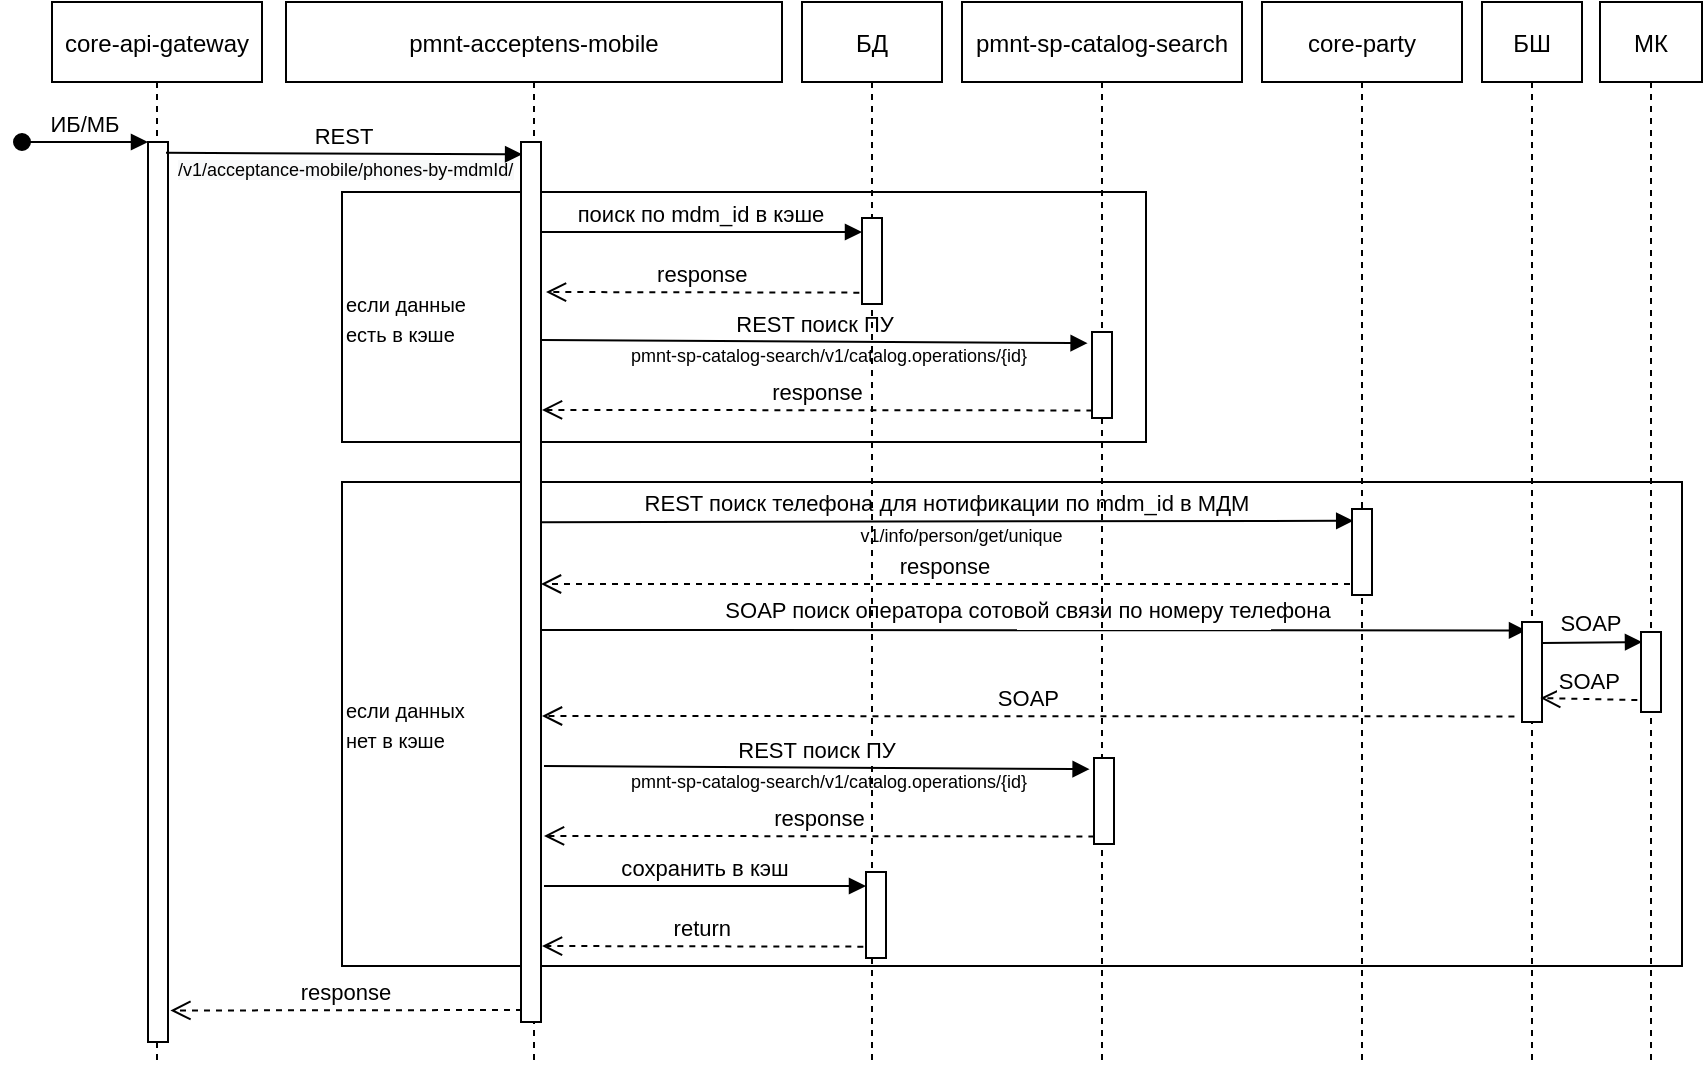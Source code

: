 <mxfile version="15.5.9" type="github">
  <diagram id="kgpKYQtTHZ0yAKxKKP6v" name="Page-1">
    <mxGraphModel dx="1888" dy="521" grid="1" gridSize="10" guides="1" tooltips="1" connect="1" arrows="1" fold="1" page="1" pageScale="1" pageWidth="850" pageHeight="1100" math="0" shadow="0">
      <root>
        <mxCell id="0" />
        <mxCell id="1" parent="0" />
        <mxCell id="2X8ocmBGrffsRyVZczDk-34" value="&lt;font style=&quot;font-size: 10px&quot;&gt;если данных&lt;br&gt;нет в кэше&lt;/font&gt;" style="rounded=0;whiteSpace=wrap;html=1;align=left;" parent="1" vertex="1">
          <mxGeometry x="-680" y="260" width="670" height="242" as="geometry" />
        </mxCell>
        <mxCell id="3nuBFxr9cyL0pnOWT2aG-1" value="core-api-gateway" style="shape=umlLifeline;perimeter=lifelinePerimeter;container=1;collapsible=0;recursiveResize=0;rounded=0;shadow=0;strokeWidth=1;" parent="1" vertex="1">
          <mxGeometry x="-825" y="20" width="105" height="530" as="geometry" />
        </mxCell>
        <mxCell id="3nuBFxr9cyL0pnOWT2aG-2" value="" style="points=[];perimeter=orthogonalPerimeter;rounded=0;shadow=0;strokeWidth=1;" parent="3nuBFxr9cyL0pnOWT2aG-1" vertex="1">
          <mxGeometry x="48" y="70" width="10" height="450" as="geometry" />
        </mxCell>
        <mxCell id="3nuBFxr9cyL0pnOWT2aG-3" value="ИБ/МБ" style="verticalAlign=bottom;startArrow=oval;endArrow=block;startSize=8;shadow=0;strokeWidth=1;" parent="3nuBFxr9cyL0pnOWT2aG-1" target="3nuBFxr9cyL0pnOWT2aG-2" edge="1">
          <mxGeometry relative="1" as="geometry">
            <mxPoint x="-15" y="70" as="sourcePoint" />
          </mxGeometry>
        </mxCell>
        <mxCell id="dd9beqFMhDLrq-Xvyk_Y-9" value="&lt;span style=&quot;color: rgb(0 , 0 , 0) ; font-family: &amp;#34;helvetica&amp;#34; ; font-size: 9px ; font-style: normal ; font-weight: 400 ; letter-spacing: normal ; text-align: center ; text-indent: 0px ; text-transform: none ; word-spacing: 0px ; background-color: rgb(248 , 249 , 250) ; display: inline ; float: none&quot;&gt;/v1/acceptance-mobile/phones-by-mdmId/&lt;/span&gt;" style="text;whiteSpace=wrap;html=1;fontSize=9;" vertex="1" parent="3nuBFxr9cyL0pnOWT2aG-1">
          <mxGeometry x="61" y="72" width="170" height="30" as="geometry" />
        </mxCell>
        <mxCell id="3nuBFxr9cyL0pnOWT2aG-5" value="pmnt-acceptens-mobile" style="shape=umlLifeline;perimeter=lifelinePerimeter;container=1;collapsible=0;recursiveResize=0;rounded=0;shadow=0;strokeWidth=1;" parent="1" vertex="1">
          <mxGeometry x="-708" y="20" width="248" height="530" as="geometry" />
        </mxCell>
        <mxCell id="2X8ocmBGrffsRyVZczDk-13" value="&lt;font style=&quot;font-size: 10px&quot;&gt;если данные &lt;br&gt;есть в кэше&lt;/font&gt;" style="rounded=0;whiteSpace=wrap;html=1;align=left;" parent="3nuBFxr9cyL0pnOWT2aG-5" vertex="1">
          <mxGeometry x="28" y="95" width="402" height="125" as="geometry" />
        </mxCell>
        <mxCell id="3nuBFxr9cyL0pnOWT2aG-6" value="" style="points=[];perimeter=orthogonalPerimeter;rounded=0;shadow=0;strokeWidth=1;" parent="3nuBFxr9cyL0pnOWT2aG-5" vertex="1">
          <mxGeometry x="117.5" y="70" width="10" height="440" as="geometry" />
        </mxCell>
        <mxCell id="2X8ocmBGrffsRyVZczDk-21" value="REST поиск телефона для нотификации по mdm_id в МДМ" style="verticalAlign=bottom;endArrow=block;shadow=0;strokeWidth=1;entryX=0.06;entryY=0.137;entryDx=0;entryDy=0;entryPerimeter=0;" parent="3nuBFxr9cyL0pnOWT2aG-5" edge="1" target="dd9beqFMhDLrq-Xvyk_Y-15">
          <mxGeometry relative="1" as="geometry">
            <mxPoint x="127.5" y="260.08" as="sourcePoint" />
            <mxPoint x="527.5" y="260" as="targetPoint" />
          </mxGeometry>
        </mxCell>
        <mxCell id="dd9beqFMhDLrq-Xvyk_Y-4" value="&lt;span style=&quot;background-color: rgb(255 , 255 , 255)&quot;&gt;&lt;font style=&quot;font-size: 9px&quot;&gt;pmnt-sp-catalog-search/v1/catalog.operations/{id}&lt;/font&gt;&lt;/span&gt;" style="text;html=1;resizable=0;autosize=1;align=center;verticalAlign=middle;points=[];fillColor=none;strokeColor=none;rounded=0;fontSize=9;" vertex="1" parent="3nuBFxr9cyL0pnOWT2aG-5">
          <mxGeometry x="166" y="167" width="210" height="20" as="geometry" />
        </mxCell>
        <mxCell id="2X8ocmBGrffsRyVZczDk-26" value="SOAP поиск оператора сотовой связи по номеру телефона" style="verticalAlign=bottom;endArrow=block;shadow=0;strokeWidth=1;entryX=0.2;entryY=0.204;entryDx=0;entryDy=0;entryPerimeter=0;" parent="3nuBFxr9cyL0pnOWT2aG-5" edge="1">
          <mxGeometry x="-0.012" y="1" relative="1" as="geometry">
            <mxPoint x="127.5" y="314" as="sourcePoint" />
            <mxPoint x="620" y="314.2" as="targetPoint" />
            <mxPoint as="offset" />
          </mxGeometry>
        </mxCell>
        <mxCell id="dd9beqFMhDLrq-Xvyk_Y-21" value="&lt;span style=&quot;background-color: rgb(255 , 255 , 255)&quot;&gt;&lt;font style=&quot;font-size: 9px&quot;&gt;pmnt-sp-catalog-search/v1/catalog.operations/{id}&lt;/font&gt;&lt;/span&gt;" style="text;html=1;resizable=0;autosize=1;align=center;verticalAlign=middle;points=[];fillColor=none;strokeColor=none;rounded=0;fontSize=9;" vertex="1" parent="3nuBFxr9cyL0pnOWT2aG-5">
          <mxGeometry x="166" y="380" width="210" height="20" as="geometry" />
        </mxCell>
        <mxCell id="3nuBFxr9cyL0pnOWT2aG-8" value="REST" style="verticalAlign=bottom;endArrow=block;shadow=0;strokeWidth=1;entryX=0.055;entryY=0.014;entryDx=0;entryDy=0;entryPerimeter=0;exitX=0.9;exitY=0.012;exitDx=0;exitDy=0;exitPerimeter=0;" parent="1" target="3nuBFxr9cyL0pnOWT2aG-6" edge="1" source="3nuBFxr9cyL0pnOWT2aG-2">
          <mxGeometry relative="1" as="geometry">
            <mxPoint x="-760" y="96" as="sourcePoint" />
            <mxPoint x="-660" y="96" as="targetPoint" />
          </mxGeometry>
        </mxCell>
        <mxCell id="3nuBFxr9cyL0pnOWT2aG-9" value="REST поиск ПУ" style="verticalAlign=bottom;endArrow=block;shadow=0;strokeWidth=1;entryX=-0.22;entryY=0.13;entryDx=0;entryDy=0;entryPerimeter=0;" parent="1" target="2X8ocmBGrffsRyVZczDk-19" edge="1">
          <mxGeometry relative="1" as="geometry">
            <mxPoint x="-580" y="189" as="sourcePoint" />
            <mxPoint x="-250" y="191" as="targetPoint" />
          </mxGeometry>
        </mxCell>
        <mxCell id="3nuBFxr9cyL0pnOWT2aG-10" value="response" style="verticalAlign=bottom;endArrow=open;dashed=1;endSize=8;shadow=0;strokeWidth=1;exitX=0.02;exitY=0.912;exitDx=0;exitDy=0;exitPerimeter=0;" parent="1" edge="1" source="2X8ocmBGrffsRyVZczDk-19">
          <mxGeometry relative="1" as="geometry">
            <mxPoint x="-580" y="223.97" as="targetPoint" />
            <mxPoint x="-260" y="224" as="sourcePoint" />
          </mxGeometry>
        </mxCell>
        <mxCell id="2X8ocmBGrffsRyVZczDk-1" value="поиск по mdm_id в кэше" style="verticalAlign=bottom;endArrow=block;shadow=0;strokeWidth=1;" parent="1" edge="1">
          <mxGeometry relative="1" as="geometry">
            <mxPoint x="-581" y="135" as="sourcePoint" />
            <mxPoint x="-420" y="135" as="targetPoint" />
          </mxGeometry>
        </mxCell>
        <mxCell id="2X8ocmBGrffsRyVZczDk-6" value="БШ" style="shape=umlLifeline;perimeter=lifelinePerimeter;container=1;collapsible=0;recursiveResize=0;rounded=0;shadow=0;strokeWidth=1;" parent="1" vertex="1">
          <mxGeometry x="-110" y="20" width="50" height="530" as="geometry" />
        </mxCell>
        <mxCell id="2X8ocmBGrffsRyVZczDk-25" value="" style="points=[];perimeter=orthogonalPerimeter;rounded=0;shadow=0;strokeWidth=1;" parent="2X8ocmBGrffsRyVZczDk-6" vertex="1">
          <mxGeometry x="20" y="310" width="10" height="50" as="geometry" />
        </mxCell>
        <mxCell id="2X8ocmBGrffsRyVZczDk-27" value="SOAP" style="verticalAlign=bottom;endArrow=block;shadow=0;strokeWidth=1;" parent="2X8ocmBGrffsRyVZczDk-6" edge="1">
          <mxGeometry x="-0.012" y="1" relative="1" as="geometry">
            <mxPoint x="30" y="320.5" as="sourcePoint" />
            <mxPoint x="80" y="320" as="targetPoint" />
            <mxPoint as="offset" />
          </mxGeometry>
        </mxCell>
        <mxCell id="2X8ocmBGrffsRyVZczDk-8" value="МК" style="shape=umlLifeline;perimeter=lifelinePerimeter;container=1;collapsible=0;recursiveResize=0;rounded=0;shadow=0;strokeWidth=1;" parent="1" vertex="1">
          <mxGeometry x="-51" y="20" width="51" height="530" as="geometry" />
        </mxCell>
        <mxCell id="2X8ocmBGrffsRyVZczDk-29" value="" style="points=[];perimeter=orthogonalPerimeter;rounded=0;shadow=0;strokeWidth=1;" parent="2X8ocmBGrffsRyVZczDk-8" vertex="1">
          <mxGeometry x="20.5" y="315" width="10" height="40" as="geometry" />
        </mxCell>
        <mxCell id="2X8ocmBGrffsRyVZczDk-10" value="response" style="verticalAlign=bottom;endArrow=open;dashed=1;endSize=8;exitX=-0.133;exitY=0.844;shadow=0;strokeWidth=1;exitDx=0;exitDy=0;exitPerimeter=0;" parent="1" edge="1">
          <mxGeometry relative="1" as="geometry">
            <mxPoint x="-578" y="165" as="targetPoint" />
            <mxPoint x="-421.33" y="165.32" as="sourcePoint" />
          </mxGeometry>
        </mxCell>
        <mxCell id="3nuBFxr9cyL0pnOWT2aG-7" value="response" style="verticalAlign=bottom;endArrow=open;dashed=1;endSize=8;shadow=0;strokeWidth=1;entryX=1.12;entryY=0.965;entryDx=0;entryDy=0;entryPerimeter=0;" parent="1" edge="1" target="3nuBFxr9cyL0pnOWT2aG-2">
          <mxGeometry relative="1" as="geometry">
            <mxPoint x="-770" y="480.0" as="targetPoint" />
            <mxPoint x="-590" y="524" as="sourcePoint" />
          </mxGeometry>
        </mxCell>
        <mxCell id="2X8ocmBGrffsRyVZczDk-2" value="БД" style="shape=umlLifeline;perimeter=lifelinePerimeter;container=1;collapsible=0;recursiveResize=0;rounded=0;shadow=0;strokeWidth=1;" parent="1" vertex="1">
          <mxGeometry x="-450" y="20" width="70" height="530" as="geometry" />
        </mxCell>
        <mxCell id="dd9beqFMhDLrq-Xvyk_Y-12" value="" style="points=[];perimeter=orthogonalPerimeter;rounded=0;shadow=0;strokeWidth=1;" vertex="1" parent="2X8ocmBGrffsRyVZczDk-2">
          <mxGeometry x="30" y="108" width="10" height="43" as="geometry" />
        </mxCell>
        <mxCell id="dd9beqFMhDLrq-Xvyk_Y-16" value="&amp;nbsp;v1/info/person/get/unique" style="text;html=1;resizable=0;autosize=1;align=center;verticalAlign=middle;points=[];fillColor=none;strokeColor=none;rounded=0;fontSize=9;" vertex="1" parent="2X8ocmBGrffsRyVZczDk-2">
          <mxGeometry x="18" y="257" width="120" height="20" as="geometry" />
        </mxCell>
        <mxCell id="2X8ocmBGrffsRyVZczDk-30" value="SOAP" style="verticalAlign=bottom;endArrow=open;dashed=1;endSize=8;shadow=0;strokeWidth=1;" parent="2X8ocmBGrffsRyVZczDk-2" edge="1">
          <mxGeometry relative="1" as="geometry">
            <mxPoint x="-130" y="357" as="targetPoint" />
            <mxPoint x="356.22" y="357.2" as="sourcePoint" />
          </mxGeometry>
        </mxCell>
        <mxCell id="2X8ocmBGrffsRyVZczDk-11" value="pmnt-sp-catalog-search" style="shape=umlLifeline;perimeter=lifelinePerimeter;container=1;collapsible=0;recursiveResize=0;rounded=0;shadow=0;strokeWidth=1;" parent="1" vertex="1">
          <mxGeometry x="-370" y="20" width="140" height="530" as="geometry" />
        </mxCell>
        <mxCell id="2X8ocmBGrffsRyVZczDk-19" value="" style="points=[];perimeter=orthogonalPerimeter;rounded=0;shadow=0;strokeWidth=1;" parent="2X8ocmBGrffsRyVZczDk-11" vertex="1">
          <mxGeometry x="65" y="165" width="10" height="43" as="geometry" />
        </mxCell>
        <mxCell id="2X8ocmBGrffsRyVZczDk-22" value="response" style="verticalAlign=bottom;endArrow=open;dashed=1;endSize=8;shadow=0;strokeWidth=1;" parent="2X8ocmBGrffsRyVZczDk-11" edge="1">
          <mxGeometry relative="1" as="geometry">
            <mxPoint x="-210.5" y="291" as="targetPoint" />
            <mxPoint x="194" y="291" as="sourcePoint" />
          </mxGeometry>
        </mxCell>
        <mxCell id="2X8ocmBGrffsRyVZczDk-4" value="core-party" style="shape=umlLifeline;perimeter=lifelinePerimeter;container=1;collapsible=0;recursiveResize=0;rounded=0;shadow=0;strokeWidth=1;" parent="1" vertex="1">
          <mxGeometry x="-220" y="20" width="100" height="530" as="geometry" />
        </mxCell>
        <mxCell id="2X8ocmBGrffsRyVZczDk-28" value="SOAP" style="verticalAlign=bottom;endArrow=open;dashed=1;endSize=8;shadow=0;strokeWidth=1;exitX=-0.133;exitY=0.922;exitDx=0;exitDy=0;exitPerimeter=0;entryX=0.92;entryY=0.7;entryDx=0;entryDy=0;entryPerimeter=0;" parent="2X8ocmBGrffsRyVZczDk-4" edge="1">
          <mxGeometry relative="1" as="geometry">
            <mxPoint x="139.2" y="348" as="targetPoint" />
            <mxPoint x="187.67" y="349" as="sourcePoint" />
          </mxGeometry>
        </mxCell>
        <mxCell id="dd9beqFMhDLrq-Xvyk_Y-15" value="" style="points=[];perimeter=orthogonalPerimeter;rounded=0;shadow=0;strokeWidth=1;" vertex="1" parent="2X8ocmBGrffsRyVZczDk-4">
          <mxGeometry x="45" y="253.5" width="10" height="43" as="geometry" />
        </mxCell>
        <mxCell id="dd9beqFMhDLrq-Xvyk_Y-18" value="REST поиск ПУ" style="verticalAlign=bottom;endArrow=block;shadow=0;strokeWidth=1;entryX=-0.22;entryY=0.13;entryDx=0;entryDy=0;entryPerimeter=0;" edge="1" parent="1" target="dd9beqFMhDLrq-Xvyk_Y-20">
          <mxGeometry relative="1" as="geometry">
            <mxPoint x="-579" y="402" as="sourcePoint" />
            <mxPoint x="-249" y="404" as="targetPoint" />
          </mxGeometry>
        </mxCell>
        <mxCell id="dd9beqFMhDLrq-Xvyk_Y-19" value="response" style="verticalAlign=bottom;endArrow=open;dashed=1;endSize=8;shadow=0;strokeWidth=1;exitX=0.02;exitY=0.912;exitDx=0;exitDy=0;exitPerimeter=0;" edge="1" parent="1" source="dd9beqFMhDLrq-Xvyk_Y-20">
          <mxGeometry relative="1" as="geometry">
            <mxPoint x="-579" y="436.97" as="targetPoint" />
            <mxPoint x="-259" y="437" as="sourcePoint" />
          </mxGeometry>
        </mxCell>
        <mxCell id="dd9beqFMhDLrq-Xvyk_Y-20" value="" style="points=[];perimeter=orthogonalPerimeter;rounded=0;shadow=0;strokeWidth=1;" vertex="1" parent="1">
          <mxGeometry x="-304" y="398" width="10" height="43" as="geometry" />
        </mxCell>
        <mxCell id="dd9beqFMhDLrq-Xvyk_Y-22" value="сохранить в кэш" style="verticalAlign=bottom;endArrow=block;shadow=0;strokeWidth=1;" edge="1" parent="1">
          <mxGeometry relative="1" as="geometry">
            <mxPoint x="-579" y="462" as="sourcePoint" />
            <mxPoint x="-418" y="462" as="targetPoint" />
          </mxGeometry>
        </mxCell>
        <mxCell id="dd9beqFMhDLrq-Xvyk_Y-23" value="return" style="verticalAlign=bottom;endArrow=open;dashed=1;endSize=8;exitX=-0.133;exitY=0.844;shadow=0;strokeWidth=1;exitDx=0;exitDy=0;exitPerimeter=0;" edge="1" parent="1">
          <mxGeometry relative="1" as="geometry">
            <mxPoint x="-580" y="492" as="targetPoint" />
            <mxPoint x="-419.33" y="492.32" as="sourcePoint" />
          </mxGeometry>
        </mxCell>
        <mxCell id="dd9beqFMhDLrq-Xvyk_Y-24" value="" style="points=[];perimeter=orthogonalPerimeter;rounded=0;shadow=0;strokeWidth=1;" vertex="1" parent="1">
          <mxGeometry x="-418" y="455" width="10" height="43" as="geometry" />
        </mxCell>
      </root>
    </mxGraphModel>
  </diagram>
</mxfile>
